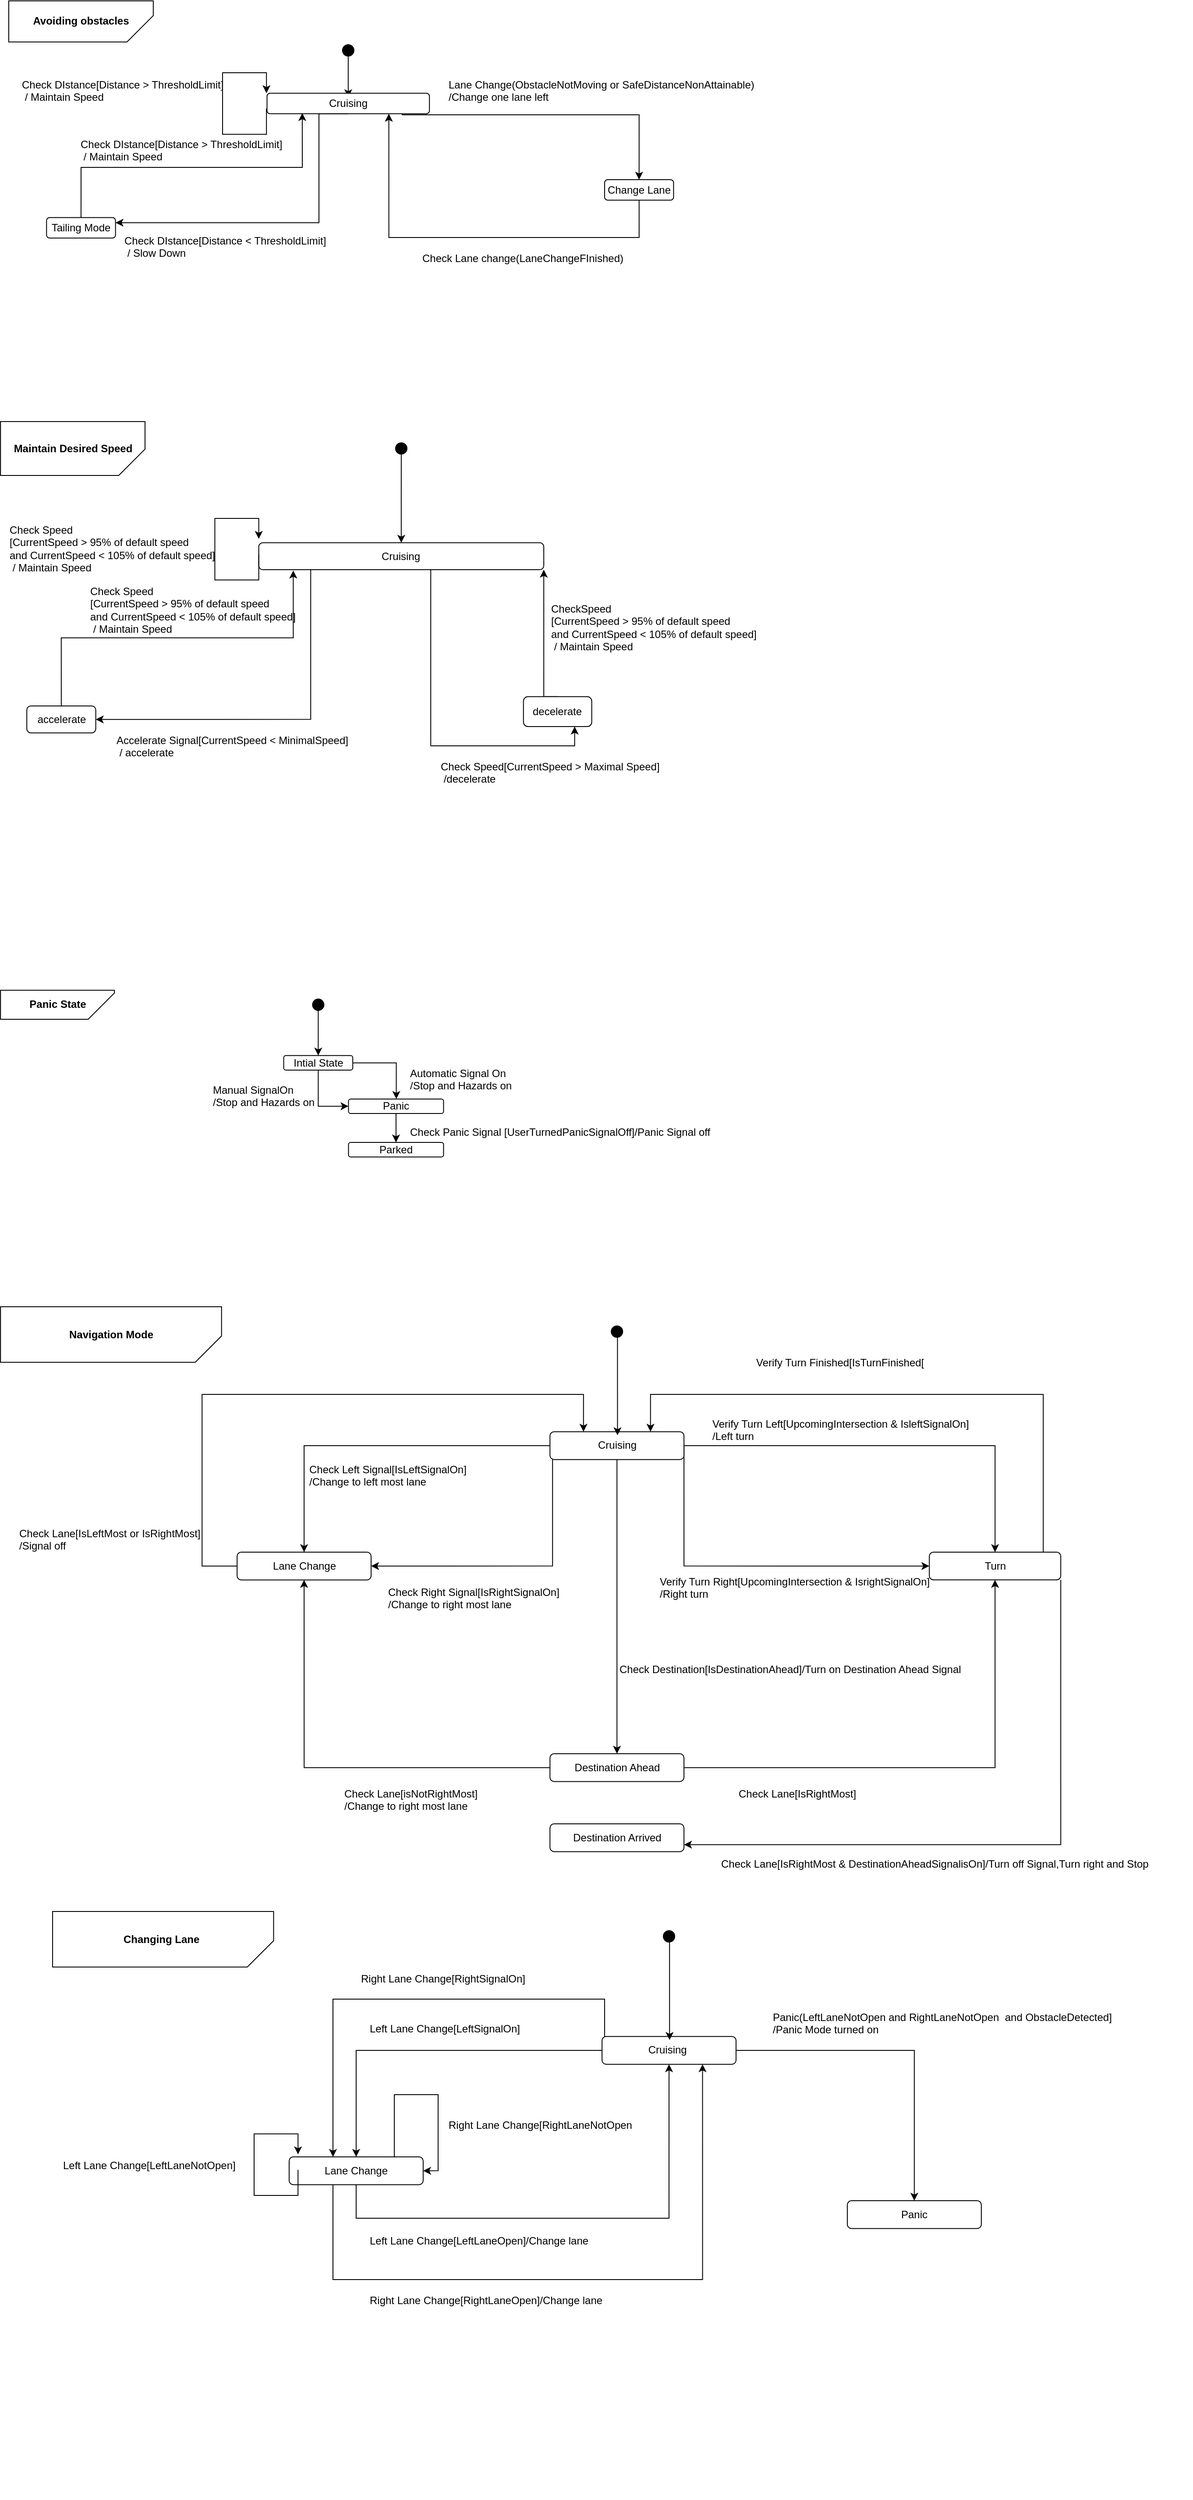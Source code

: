 <mxfile version="12.6.5" type="device"><diagram id="y0PFv6teLc5nAvoXfbdt" name="Page-1"><mxGraphModel dx="5912" dy="822" grid="1" gridSize="10" guides="1" tooltips="1" connect="1" arrows="1" fold="1" page="1" pageScale="1" pageWidth="850" pageHeight="1100" math="0" shadow="0"><root><mxCell id="0"/><mxCell id="1" parent="0"/><mxCell id="CaaASweqVnmhCwz1qeat-1" value="" style="group;fillColor=#FFFFFF;" vertex="1" connectable="0" parent="1"><mxGeometry x="-3649.41" y="1588.88" width="670" height="350" as="geometry"/></mxCell><mxCell id="CaaASweqVnmhCwz1qeat-2" value="&lt;b&gt;Panic State&lt;/b&gt;" style="shape=card;whiteSpace=wrap;html=1;fillColor=#FFFFFF;rotation=0;flipH=1;flipV=1;align=center;" vertex="1" parent="CaaASweqVnmhCwz1qeat-1"><mxGeometry x="0.003" y="-0.003" width="130" height="33.114" as="geometry"/></mxCell><mxCell id="CaaASweqVnmhCwz1qeat-31" value="" style="edgeStyle=orthogonalEdgeStyle;rounded=0;orthogonalLoop=1;jettySize=auto;html=1;entryX=0;entryY=0.5;entryDx=0;entryDy=0;" edge="1" parent="CaaASweqVnmhCwz1qeat-1" source="CaaASweqVnmhCwz1qeat-5" target="CaaASweqVnmhCwz1qeat-28"><mxGeometry relative="1" as="geometry"><mxPoint x="260.118" y="141.851" as="targetPoint"/></mxGeometry></mxCell><mxCell id="CaaASweqVnmhCwz1qeat-33" value="" style="edgeStyle=orthogonalEdgeStyle;rounded=0;orthogonalLoop=1;jettySize=auto;html=1;" edge="1" parent="CaaASweqVnmhCwz1qeat-1" source="CaaASweqVnmhCwz1qeat-5" target="CaaASweqVnmhCwz1qeat-28"><mxGeometry relative="1" as="geometry"><mxPoint x="465.059" y="82.783" as="targetPoint"/><Array as="points"><mxPoint x="451.659" y="82.93"/></Array></mxGeometry></mxCell><mxCell id="CaaASweqVnmhCwz1qeat-5" value="Intial State" style="rounded=1;whiteSpace=wrap;html=1;" vertex="1" parent="CaaASweqVnmhCwz1qeat-1"><mxGeometry x="323.176" y="74.505" width="78.824" height="16.557" as="geometry"/></mxCell><mxCell id="CaaASweqVnmhCwz1qeat-35" value="" style="edgeStyle=orthogonalEdgeStyle;rounded=0;orthogonalLoop=1;jettySize=auto;html=1;" edge="1" parent="CaaASweqVnmhCwz1qeat-1" source="CaaASweqVnmhCwz1qeat-28" target="CaaASweqVnmhCwz1qeat-34"><mxGeometry relative="1" as="geometry"/></mxCell><mxCell id="CaaASweqVnmhCwz1qeat-28" value="Panic" style="rounded=1;whiteSpace=wrap;html=1;" vertex="1" parent="CaaASweqVnmhCwz1qeat-1"><mxGeometry x="397.129" y="124.068" width="108.493" height="16.557" as="geometry"/></mxCell><mxCell id="CaaASweqVnmhCwz1qeat-34" value="Parked" style="rounded=1;whiteSpace=wrap;html=1;" vertex="1" parent="CaaASweqVnmhCwz1qeat-1"><mxGeometry x="397.129" y="173.632" width="108.493" height="16.557" as="geometry"/></mxCell><mxCell id="CaaASweqVnmhCwz1qeat-23" value="Automatic Signal On&lt;br&gt;/Stop and Hazards on" style="text;html=1;rotation=0;" vertex="1" parent="CaaASweqVnmhCwz1qeat-1"><mxGeometry x="465.056" y="80.678" width="179.174" height="19.317" as="geometry"/></mxCell><mxCell id="CaaASweqVnmhCwz1qeat-27" value="Manual SignalOn&lt;br&gt;/Stop and Hazards on" style="text;html=1;rotation=0;" vertex="1" parent="CaaASweqVnmhCwz1qeat-1"><mxGeometry x="240" y="100" width="94.59" height="35.25" as="geometry"/></mxCell><mxCell id="CaaASweqVnmhCwz1qeat-36" value="Check Panic Signal [UserTurnedPanicSignalOff]/Panic Signal off" style="text;html=1;rotation=0;" vertex="1" parent="CaaASweqVnmhCwz1qeat-1"><mxGeometry x="465.059" y="148.53" width="179.174" height="19.317" as="geometry"/></mxCell><mxCell id="CaaASweqVnmhCwz1qeat-44" value="" style="edgeStyle=orthogonalEdgeStyle;rounded=0;orthogonalLoop=1;jettySize=auto;html=1;entryX=0.5;entryY=0;entryDx=0;entryDy=0;" edge="1" parent="CaaASweqVnmhCwz1qeat-1" source="CaaASweqVnmhCwz1qeat-42" target="CaaASweqVnmhCwz1qeat-5"><mxGeometry relative="1" as="geometry"><mxPoint x="309.56" y="10" as="targetPoint"/></mxGeometry></mxCell><mxCell id="CaaASweqVnmhCwz1qeat-42" value="" style="ellipse;whiteSpace=wrap;html=1;aspect=fixed;fillColor=#000000;" vertex="1" parent="CaaASweqVnmhCwz1qeat-1"><mxGeometry x="356.087" y="10.051" width="13.008" height="13.008" as="geometry"/></mxCell><mxCell id="CaaASweqVnmhCwz1qeat-64" value="" style="group;fillColor=#FFFFFF;" vertex="1" connectable="0" parent="1"><mxGeometry x="-3649.41" y="1950" width="1300" height="670" as="geometry"/></mxCell><mxCell id="CaaASweqVnmhCwz1qeat-65" value="&lt;b&gt;Navigation Mode&lt;/b&gt;" style="shape=card;whiteSpace=wrap;html=1;fillColor=#FFFFFF;rotation=0;flipH=1;flipV=1;align=center;" vertex="1" parent="CaaASweqVnmhCwz1qeat-64"><mxGeometry x="0.006" y="-0.006" width="252.239" height="63.39" as="geometry"/></mxCell><mxCell id="CaaASweqVnmhCwz1qeat-80" value="" style="edgeStyle=orthogonalEdgeStyle;rounded=0;orthogonalLoop=1;jettySize=auto;html=1;" edge="1" parent="CaaASweqVnmhCwz1qeat-64" source="CaaASweqVnmhCwz1qeat-68" target="CaaASweqVnmhCwz1qeat-79"><mxGeometry relative="1" as="geometry"/></mxCell><mxCell id="CaaASweqVnmhCwz1qeat-90" value="" style="edgeStyle=orthogonalEdgeStyle;rounded=0;orthogonalLoop=1;jettySize=auto;html=1;" edge="1" parent="CaaASweqVnmhCwz1qeat-64" source="CaaASweqVnmhCwz1qeat-68" target="CaaASweqVnmhCwz1qeat-89"><mxGeometry relative="1" as="geometry"/></mxCell><mxCell id="CaaASweqVnmhCwz1qeat-92" value="" style="edgeStyle=orthogonalEdgeStyle;rounded=0;orthogonalLoop=1;jettySize=auto;html=1;entryX=0;entryY=0.5;entryDx=0;entryDy=0;" edge="1" parent="CaaASweqVnmhCwz1qeat-64" source="CaaASweqVnmhCwz1qeat-68" target="CaaASweqVnmhCwz1qeat-89"><mxGeometry relative="1" as="geometry"><mxPoint x="703.529" y="254.318" as="targetPoint"/><Array as="points"><mxPoint x="780" y="296"/></Array></mxGeometry></mxCell><mxCell id="CaaASweqVnmhCwz1qeat-103" value="" style="edgeStyle=orthogonalEdgeStyle;rounded=0;orthogonalLoop=1;jettySize=auto;html=1;" edge="1" parent="CaaASweqVnmhCwz1qeat-64" source="CaaASweqVnmhCwz1qeat-68" target="CaaASweqVnmhCwz1qeat-102"><mxGeometry relative="1" as="geometry"/></mxCell><mxCell id="CaaASweqVnmhCwz1qeat-68" value="Cruising" style="rounded=1;whiteSpace=wrap;html=1;" vertex="1" parent="CaaASweqVnmhCwz1qeat-64"><mxGeometry x="627.059" y="142.623" width="152.941" height="31.695" as="geometry"/></mxCell><mxCell id="CaaASweqVnmhCwz1qeat-105" value="" style="edgeStyle=orthogonalEdgeStyle;rounded=0;orthogonalLoop=1;jettySize=auto;html=1;entryX=0.5;entryY=1;entryDx=0;entryDy=0;" edge="1" parent="CaaASweqVnmhCwz1qeat-64" source="CaaASweqVnmhCwz1qeat-102" target="CaaASweqVnmhCwz1qeat-79"><mxGeometry relative="1" as="geometry"><mxPoint x="547.059" y="525.845" as="targetPoint"/></mxGeometry></mxCell><mxCell id="CaaASweqVnmhCwz1qeat-107" value="" style="edgeStyle=orthogonalEdgeStyle;rounded=0;orthogonalLoop=1;jettySize=auto;html=1;entryX=0.5;entryY=1;entryDx=0;entryDy=0;" edge="1" parent="CaaASweqVnmhCwz1qeat-64" source="CaaASweqVnmhCwz1qeat-102" target="CaaASweqVnmhCwz1qeat-89"><mxGeometry relative="1" as="geometry"><mxPoint x="860" y="525.845" as="targetPoint"/></mxGeometry></mxCell><mxCell id="CaaASweqVnmhCwz1qeat-102" value="Destination Ahead" style="rounded=1;whiteSpace=wrap;html=1;" vertex="1" parent="CaaASweqVnmhCwz1qeat-64"><mxGeometry x="627.059" y="509.998" width="152.941" height="31.695" as="geometry"/></mxCell><mxCell id="CaaASweqVnmhCwz1qeat-96" value="" style="edgeStyle=orthogonalEdgeStyle;rounded=0;orthogonalLoop=1;jettySize=auto;html=1;entryX=0.75;entryY=0;entryDx=0;entryDy=0;" edge="1" parent="CaaASweqVnmhCwz1qeat-64" source="CaaASweqVnmhCwz1qeat-89" target="CaaASweqVnmhCwz1qeat-68"><mxGeometry relative="1" as="geometry"><mxPoint x="1230" y="50" as="targetPoint"/><Array as="points"><mxPoint x="1190" y="100"/><mxPoint x="742" y="100"/></Array></mxGeometry></mxCell><mxCell id="CaaASweqVnmhCwz1qeat-190" value="" style="edgeStyle=orthogonalEdgeStyle;rounded=0;orthogonalLoop=1;jettySize=auto;html=1;entryX=1;entryY=0.75;entryDx=0;entryDy=0;" edge="1" parent="CaaASweqVnmhCwz1qeat-64" source="CaaASweqVnmhCwz1qeat-89" target="CaaASweqVnmhCwz1qeat-188"><mxGeometry relative="1" as="geometry"><mxPoint x="1290" y="295.835" as="targetPoint"/><Array as="points"><mxPoint x="1210" y="614"/></Array></mxGeometry></mxCell><mxCell id="CaaASweqVnmhCwz1qeat-89" value="Turn" style="rounded=1;whiteSpace=wrap;html=1;" vertex="1" parent="CaaASweqVnmhCwz1qeat-64"><mxGeometry x="1060" y="279.99" width="150" height="31.69" as="geometry"/></mxCell><mxCell id="CaaASweqVnmhCwz1qeat-85" value="" style="edgeStyle=orthogonalEdgeStyle;rounded=0;orthogonalLoop=1;jettySize=auto;html=1;entryX=0.25;entryY=0;entryDx=0;entryDy=0;" edge="1" parent="CaaASweqVnmhCwz1qeat-64" source="CaaASweqVnmhCwz1qeat-79" target="CaaASweqVnmhCwz1qeat-68"><mxGeometry relative="1" as="geometry"><mxPoint x="250" y="90" as="targetPoint"/><Array as="points"><mxPoint x="230" y="296"/><mxPoint x="230" y="100"/><mxPoint x="665" y="100"/></Array></mxGeometry></mxCell><mxCell id="CaaASweqVnmhCwz1qeat-79" value="Lane Change" style="rounded=1;whiteSpace=wrap;html=1;" vertex="1" parent="CaaASweqVnmhCwz1qeat-64"><mxGeometry x="269.999" y="279.998" width="152.941" height="31.695" as="geometry"/></mxCell><mxCell id="CaaASweqVnmhCwz1qeat-81" style="edgeStyle=orthogonalEdgeStyle;rounded=0;orthogonalLoop=1;jettySize=auto;html=1;entryX=1;entryY=0.5;entryDx=0;entryDy=0;" edge="1" parent="CaaASweqVnmhCwz1qeat-64" source="CaaASweqVnmhCwz1qeat-68" target="CaaASweqVnmhCwz1qeat-79"><mxGeometry relative="1" as="geometry"><mxPoint x="703.529" y="340" as="targetPoint"/><Array as="points"><mxPoint x="630" y="296"/></Array></mxGeometry></mxCell><mxCell id="CaaASweqVnmhCwz1qeat-86" value="Check Lane[IsLeftMost or IsRightMost]&lt;br&gt;/Signal off" style="text;html=1;rotation=0;" vertex="1" parent="CaaASweqVnmhCwz1qeat-64"><mxGeometry x="19.41" y="244.75" width="200" height="35.25" as="geometry"/></mxCell><mxCell id="CaaASweqVnmhCwz1qeat-87" value="Check Left Signal[IsLeftSignalOn]&lt;br&gt;/Change to left most lane" style="text;html=1;rotation=0;" vertex="1" parent="CaaASweqVnmhCwz1qeat-64"><mxGeometry x="350" y="172.0" width="200" height="35.25" as="geometry"/></mxCell><mxCell id="CaaASweqVnmhCwz1qeat-88" value="Check Right Signal[IsRightSignalOn]&lt;br&gt;/Change to right most lane" style="text;html=1;rotation=0;" vertex="1" parent="CaaASweqVnmhCwz1qeat-64"><mxGeometry x="440" y="311.69" width="200" height="35.25" as="geometry"/></mxCell><mxCell id="CaaASweqVnmhCwz1qeat-93" value="Verify Turn Left[UpcomingIntersection &amp;amp; IsleftSignalOn]&lt;br&gt;/Left turn" style="text;html=1;rotation=0;" vertex="1" parent="CaaASweqVnmhCwz1qeat-64"><mxGeometry x="810" y="120" width="200" height="35.25" as="geometry"/></mxCell><mxCell id="CaaASweqVnmhCwz1qeat-94" value="Verify Turn Right[UpcomingIntersection &amp;amp; IsrightSignalOn]&lt;br&gt;/Right turn" style="text;html=1;rotation=0;" vertex="1" parent="CaaASweqVnmhCwz1qeat-64"><mxGeometry x="750" y="300" width="200" height="35.25" as="geometry"/></mxCell><mxCell id="CaaASweqVnmhCwz1qeat-97" value="Verify Turn Finished[IsTurnFinished[" style="text;html=1;rotation=0;" vertex="1" parent="CaaASweqVnmhCwz1qeat-64"><mxGeometry x="860" y="50" width="200" height="35.25" as="geometry"/></mxCell><mxCell id="CaaASweqVnmhCwz1qeat-185" value="Check Lane[IsRightMost]" style="text;html=1;rotation=0;" vertex="1" parent="CaaASweqVnmhCwz1qeat-64"><mxGeometry x="840" y="541.69" width="200" height="35.25" as="geometry"/></mxCell><mxCell id="CaaASweqVnmhCwz1qeat-186" value="Check Destination[IsDestinationAhead]/Turn on Destination Ahead Signal" style="text;html=1;rotation=0;" vertex="1" parent="CaaASweqVnmhCwz1qeat-64"><mxGeometry x="703.92" y="400" width="200" height="35.25" as="geometry"/></mxCell><mxCell id="CaaASweqVnmhCwz1qeat-187" value="Check Lane[isNotRightMost]&lt;br&gt;/Change to right most lane&amp;nbsp;" style="text;html=1;rotation=0;" vertex="1" parent="CaaASweqVnmhCwz1qeat-64"><mxGeometry x="390" y="541.69" width="200" height="35.25" as="geometry"/></mxCell><mxCell id="CaaASweqVnmhCwz1qeat-188" value="Destination Arrived" style="rounded=1;whiteSpace=wrap;html=1;" vertex="1" parent="CaaASweqVnmhCwz1qeat-64"><mxGeometry x="627.059" y="589.998" width="152.941" height="31.695" as="geometry"/></mxCell><mxCell id="CaaASweqVnmhCwz1qeat-191" value="Check Lane[IsRightMost &amp;amp; DestinationAheadSignalisOn]/Turn off Signal,Turn right and Stop" style="text;html=1;rotation=0;" vertex="1" parent="CaaASweqVnmhCwz1qeat-64"><mxGeometry x="820" y="621.69" width="200" height="35.25" as="geometry"/></mxCell><mxCell id="CaaASweqVnmhCwz1qeat-268" value="" style="edgeStyle=orthogonalEdgeStyle;rounded=0;orthogonalLoop=1;jettySize=auto;html=1;entryX=0.464;entryY=0.043;entryDx=0;entryDy=0;entryPerimeter=0;" edge="1" parent="CaaASweqVnmhCwz1qeat-64" source="CaaASweqVnmhCwz1qeat-269"><mxGeometry relative="1" as="geometry"><mxPoint x="704.134" y="146.626" as="targetPoint"/><Array as="points"><mxPoint x="704.11" y="89.64"/></Array></mxGeometry></mxCell><mxCell id="CaaASweqVnmhCwz1qeat-269" value="" style="ellipse;whiteSpace=wrap;html=1;aspect=fixed;fillColor=#000000;" vertex="1" parent="CaaASweqVnmhCwz1qeat-64"><mxGeometry x="697.026" y="21.881" width="13.008" height="13.008" as="geometry"/></mxCell><mxCell id="CaaASweqVnmhCwz1qeat-192" value="" style="group;fillColor=#FFFFFF;" vertex="1" connectable="0" parent="1"><mxGeometry x="-3640" y="460" width="850" height="480" as="geometry"/></mxCell><mxCell id="CaaASweqVnmhCwz1qeat-193" value="&lt;b&gt;Avoiding obstacles&lt;/b&gt;" style="shape=card;whiteSpace=wrap;html=1;fillColor=#FFFFFF;rotation=0;flipH=1;flipV=1;align=center;" vertex="1" parent="CaaASweqVnmhCwz1qeat-192"><mxGeometry x="0.004" y="-0.005" width="164.925" height="46.829" as="geometry"/></mxCell><mxCell id="CaaASweqVnmhCwz1qeat-194" value="" style="edgeStyle=orthogonalEdgeStyle;rounded=0;orthogonalLoop=1;jettySize=auto;html=1;entryX=0.5;entryY=0.198;entryDx=0;entryDy=0;entryPerimeter=0;" edge="1" parent="CaaASweqVnmhCwz1qeat-192" source="CaaASweqVnmhCwz1qeat-195" target="CaaASweqVnmhCwz1qeat-198"><mxGeometry relative="1" as="geometry"><mxPoint x="387.411" y="143.005" as="targetPoint"/></mxGeometry></mxCell><mxCell id="CaaASweqVnmhCwz1qeat-195" value="" style="ellipse;whiteSpace=wrap;html=1;aspect=fixed;fillColor=#000000;" vertex="1" parent="CaaASweqVnmhCwz1qeat-192"><mxGeometry x="380.907" y="49.997" width="13.008" height="13.008" as="geometry"/></mxCell><mxCell id="CaaASweqVnmhCwz1qeat-196" style="edgeStyle=orthogonalEdgeStyle;rounded=0;orthogonalLoop=1;jettySize=auto;html=1;exitX=0.5;exitY=1;exitDx=0;exitDy=0;entryX=1;entryY=0.25;entryDx=0;entryDy=0;" edge="1" parent="CaaASweqVnmhCwz1qeat-192" source="CaaASweqVnmhCwz1qeat-198" target="CaaASweqVnmhCwz1qeat-202"><mxGeometry relative="1" as="geometry"><Array as="points"><mxPoint x="354" y="129"/><mxPoint x="354" y="253"/></Array></mxGeometry></mxCell><mxCell id="CaaASweqVnmhCwz1qeat-197" style="edgeStyle=orthogonalEdgeStyle;rounded=0;orthogonalLoop=1;jettySize=auto;html=1;exitX=1;exitY=0.75;exitDx=0;exitDy=0;entryX=0.5;entryY=0;entryDx=0;entryDy=0;" edge="1" parent="CaaASweqVnmhCwz1qeat-192" source="CaaASweqVnmhCwz1qeat-198" target="CaaASweqVnmhCwz1qeat-206"><mxGeometry relative="1" as="geometry"><Array as="points"><mxPoint x="449" y="123"/><mxPoint x="449" y="130"/><mxPoint x="719" y="130"/></Array><mxPoint x="719" y="200" as="targetPoint"/></mxGeometry></mxCell><mxCell id="CaaASweqVnmhCwz1qeat-198" value="Cruising" style="rounded=1;whiteSpace=wrap;html=1;" vertex="1" parent="CaaASweqVnmhCwz1qeat-192"><mxGeometry x="294.73" y="105.36" width="185.363" height="23.412" as="geometry"/></mxCell><mxCell id="CaaASweqVnmhCwz1qeat-199" style="edgeStyle=orthogonalEdgeStyle;rounded=0;orthogonalLoop=1;jettySize=auto;html=1;exitX=0;exitY=0.75;exitDx=0;exitDy=0;entryX=0;entryY=0;entryDx=0;entryDy=0;" edge="1" parent="CaaASweqVnmhCwz1qeat-192"><mxGeometry relative="1" as="geometry"><Array as="points"><mxPoint x="293.46" y="152.195"/><mxPoint x="243.983" y="152.195"/><mxPoint x="243.983" y="81.951"/><mxPoint x="293.46" y="81.951"/></Array><mxPoint x="294.095" y="122.927" as="sourcePoint"/><mxPoint x="294.095" y="105.366" as="targetPoint"/></mxGeometry></mxCell><mxCell id="CaaASweqVnmhCwz1qeat-200" value="Check DIstance[Distance &amp;gt; ThresholdLimit]&lt;br&gt;&amp;nbsp;/ Maintain Speed" style="text;html=1;" vertex="1" parent="CaaASweqVnmhCwz1qeat-192"><mxGeometry x="12.69" y="81.95" width="227.31" height="46.82" as="geometry"/></mxCell><mxCell id="CaaASweqVnmhCwz1qeat-201" style="edgeStyle=orthogonalEdgeStyle;rounded=0;orthogonalLoop=1;jettySize=auto;html=1;exitX=0.5;exitY=0;exitDx=0;exitDy=0;entryX=0.217;entryY=0.967;entryDx=0;entryDy=0;entryPerimeter=0;" edge="1" parent="CaaASweqVnmhCwz1qeat-192" source="CaaASweqVnmhCwz1qeat-202" target="CaaASweqVnmhCwz1qeat-198"><mxGeometry relative="1" as="geometry"><Array as="points"><mxPoint x="83" y="190"/><mxPoint x="335" y="190"/></Array></mxGeometry></mxCell><mxCell id="CaaASweqVnmhCwz1qeat-202" value="Tailing Mode" style="rounded=1;whiteSpace=wrap;html=1;" vertex="1" parent="CaaASweqVnmhCwz1qeat-192"><mxGeometry x="43.119" y="247.21" width="78.704" height="23.412" as="geometry"/></mxCell><mxCell id="CaaASweqVnmhCwz1qeat-203" value="&lt;font style=&quot;font-size: 12px&quot;&gt;Check DIstance[Distance &amp;lt; ThresholdLimit]&lt;br&gt;&amp;nbsp;/ Slow Down&lt;/font&gt;" style="text;html=1;rotation=0;" vertex="1" parent="CaaASweqVnmhCwz1qeat-192"><mxGeometry x="130.001" y="260" width="145.602" height="36" as="geometry"/></mxCell><mxCell id="CaaASweqVnmhCwz1qeat-204" value="&lt;font style=&quot;font-size: 12px&quot;&gt;Check DIstance[Distance &amp;gt; ThresholdLimit]&lt;br&gt;&amp;nbsp;/ Maintain Speed&lt;/font&gt;" style="text;html=1;rotation=0;" vertex="1" parent="CaaASweqVnmhCwz1qeat-192"><mxGeometry x="79.995" y="150" width="149.537" height="36.924" as="geometry"/></mxCell><mxCell id="CaaASweqVnmhCwz1qeat-205" style="edgeStyle=orthogonalEdgeStyle;rounded=0;orthogonalLoop=1;jettySize=auto;html=1;exitX=0.5;exitY=0;exitDx=0;exitDy=0;entryX=0.75;entryY=1;entryDx=0;entryDy=0;" edge="1" parent="CaaASweqVnmhCwz1qeat-192" source="CaaASweqVnmhCwz1qeat-206" target="CaaASweqVnmhCwz1qeat-198"><mxGeometry relative="1" as="geometry"><Array as="points"><mxPoint x="719" y="270"/><mxPoint x="434" y="270"/></Array></mxGeometry></mxCell><mxCell id="CaaASweqVnmhCwz1qeat-206" value="Change Lane" style="rounded=1;whiteSpace=wrap;html=1;" vertex="1" parent="CaaASweqVnmhCwz1qeat-192"><mxGeometry x="680.004" y="204" width="78.704" height="23.412" as="geometry"/></mxCell><mxCell id="CaaASweqVnmhCwz1qeat-207" value="Check Lane change(LaneChangeFInished)&amp;nbsp;" style="text;html=1;rotation=0;" vertex="1" parent="CaaASweqVnmhCwz1qeat-192"><mxGeometry x="469.996" y="280" width="145.602" height="36" as="geometry"/></mxCell><mxCell id="CaaASweqVnmhCwz1qeat-208" value="Lane Change(ObstacleNotMoving or SafeDistanceNonAttainable)&lt;br&gt;/Change one lane left" style="text;html=1;rotation=0;" vertex="1" parent="CaaASweqVnmhCwz1qeat-192"><mxGeometry x="499.997" y="81.95" width="271.528" height="36.92" as="geometry"/></mxCell><mxCell id="CaaASweqVnmhCwz1qeat-209" value="" style="group;fillColor=#FFFFFF;" vertex="1" connectable="0" parent="1"><mxGeometry x="-3649.41" y="940" width="850" height="646.193" as="geometry"/></mxCell><mxCell id="CaaASweqVnmhCwz1qeat-210" value="&lt;b&gt;Maintain Desired Speed&lt;/b&gt;" style="shape=card;whiteSpace=wrap;html=1;fillColor=#FFFFFF;rotation=0;flipH=1;flipV=1;align=center;" vertex="1" parent="CaaASweqVnmhCwz1qeat-209"><mxGeometry x="0.004" y="-0.006" width="164.925" height="61.463" as="geometry"/></mxCell><mxCell id="CaaASweqVnmhCwz1qeat-211" value="" style="edgeStyle=orthogonalEdgeStyle;rounded=0;orthogonalLoop=1;jettySize=auto;html=1;entryX=0.5;entryY=0;entryDx=0;entryDy=0;" edge="1" parent="CaaASweqVnmhCwz1qeat-209" source="CaaASweqVnmhCwz1qeat-212" target="CaaASweqVnmhCwz1qeat-215"><mxGeometry relative="1" as="geometry"><mxPoint x="457.361" y="117.23" as="targetPoint"/></mxGeometry></mxCell><mxCell id="CaaASweqVnmhCwz1qeat-212" value="" style="ellipse;whiteSpace=wrap;html=1;aspect=fixed;fillColor=#000000;" vertex="1" parent="CaaASweqVnmhCwz1qeat-209"><mxGeometry x="450.857" y="24.221" width="13.008" height="13.008" as="geometry"/></mxCell><mxCell id="CaaASweqVnmhCwz1qeat-213" style="edgeStyle=orthogonalEdgeStyle;rounded=0;orthogonalLoop=1;jettySize=auto;html=1;exitX=0.25;exitY=1;exitDx=0;exitDy=0;entryX=1;entryY=0.5;entryDx=0;entryDy=0;" edge="1" parent="CaaASweqVnmhCwz1qeat-209" source="CaaASweqVnmhCwz1qeat-215" target="CaaASweqVnmhCwz1qeat-217"><mxGeometry relative="1" as="geometry"><Array as="points"><mxPoint x="354" y="169"/><mxPoint x="354" y="340"/></Array></mxGeometry></mxCell><mxCell id="CaaASweqVnmhCwz1qeat-214" style="edgeStyle=orthogonalEdgeStyle;rounded=0;orthogonalLoop=1;jettySize=auto;html=1;exitX=0.75;exitY=1;exitDx=0;exitDy=0;entryX=0.75;entryY=1;entryDx=0;entryDy=0;" edge="1" parent="CaaASweqVnmhCwz1qeat-209" source="CaaASweqVnmhCwz1qeat-215" target="CaaASweqVnmhCwz1qeat-221"><mxGeometry relative="1" as="geometry"><Array as="points"><mxPoint x="491" y="169"/><mxPoint x="491" y="370"/><mxPoint x="655" y="370"/></Array><mxPoint x="779" y="380" as="targetPoint"/></mxGeometry></mxCell><mxCell id="CaaASweqVnmhCwz1qeat-215" value="Cruising" style="rounded=1;whiteSpace=wrap;html=1;" vertex="1" parent="CaaASweqVnmhCwz1qeat-209"><mxGeometry x="294.73" y="138.29" width="325.27" height="30.73" as="geometry"/></mxCell><mxCell id="CaaASweqVnmhCwz1qeat-216" style="edgeStyle=orthogonalEdgeStyle;rounded=0;orthogonalLoop=1;jettySize=auto;html=1;exitX=0.5;exitY=0;exitDx=0;exitDy=0;entryX=0.121;entryY=1.032;entryDx=0;entryDy=0;entryPerimeter=0;" edge="1" parent="CaaASweqVnmhCwz1qeat-209" source="CaaASweqVnmhCwz1qeat-217" target="CaaASweqVnmhCwz1qeat-215"><mxGeometry relative="1" as="geometry"/></mxCell><mxCell id="CaaASweqVnmhCwz1qeat-217" value="accelerate" style="rounded=1;whiteSpace=wrap;html=1;" vertex="1" parent="CaaASweqVnmhCwz1qeat-209"><mxGeometry x="29.999" y="324.47" width="78.704" height="30.728" as="geometry"/></mxCell><mxCell id="CaaASweqVnmhCwz1qeat-218" value="&lt;font style=&quot;font-size: 12px&quot;&gt;Accelerate Signal[CurrentSpeed &amp;lt; MinimalSpeed]&lt;br&gt;&amp;nbsp;/ accelerate&lt;/font&gt;" style="text;html=1;rotation=0;" vertex="1" parent="CaaASweqVnmhCwz1qeat-209"><mxGeometry x="130.001" y="349.998" width="145.602" height="47.25" as="geometry"/></mxCell><mxCell id="CaaASweqVnmhCwz1qeat-219" value="Check Speed&lt;br&gt;[CurrentSpeed &amp;gt; 95% of default speed&lt;br&gt;and CurrentSpeed &amp;lt; 105% of default speed]&lt;br&gt;&amp;nbsp;/ Maintain Speed" style="text;html=1;rotation=0;" vertex="1" parent="CaaASweqVnmhCwz1qeat-209"><mxGeometry x="99.995" y="180" width="149.537" height="48.463" as="geometry"/></mxCell><mxCell id="CaaASweqVnmhCwz1qeat-220" style="edgeStyle=orthogonalEdgeStyle;rounded=0;orthogonalLoop=1;jettySize=auto;html=1;exitX=0.5;exitY=0;exitDx=0;exitDy=0;" edge="1" parent="CaaASweqVnmhCwz1qeat-209" source="CaaASweqVnmhCwz1qeat-221" target="CaaASweqVnmhCwz1qeat-215"><mxGeometry relative="1" as="geometry"><Array as="points"><mxPoint x="620" y="314"/></Array></mxGeometry></mxCell><mxCell id="CaaASweqVnmhCwz1qeat-221" value="&lt;span style=&quot;text-align: left ; white-space: nowrap&quot;&gt;decelerate&lt;/span&gt;" style="rounded=1;whiteSpace=wrap;html=1;" vertex="1" parent="CaaASweqVnmhCwz1qeat-209"><mxGeometry x="596.79" y="313.92" width="77.94" height="34.08" as="geometry"/></mxCell><mxCell id="CaaASweqVnmhCwz1qeat-222" value="CheckSpeed&lt;br&gt;[CurrentSpeed &amp;gt; 95% of default speed&lt;br&gt;and CurrentSpeed &amp;lt; 105% of default speed]&lt;br&gt;&amp;nbsp;/ Maintain Speed" style="text;html=1;rotation=0;" vertex="1" parent="CaaASweqVnmhCwz1qeat-209"><mxGeometry x="625.926" y="200.004" width="145.602" height="47.25" as="geometry"/></mxCell><mxCell id="CaaASweqVnmhCwz1qeat-223" value="Check Speed[CurrentSpeed &amp;gt; Maximal Speed]&lt;br&gt;&amp;nbsp;/decelerate" style="text;html=1;rotation=0;" vertex="1" parent="CaaASweqVnmhCwz1qeat-209"><mxGeometry x="499.997" y="379.996" width="271.528" height="48.458" as="geometry"/></mxCell><mxCell id="CaaASweqVnmhCwz1qeat-224" style="edgeStyle=orthogonalEdgeStyle;rounded=0;orthogonalLoop=1;jettySize=auto;html=1;exitX=0;exitY=0.75;exitDx=0;exitDy=0;entryX=0;entryY=0;entryDx=0;entryDy=0;" edge="1" parent="CaaASweqVnmhCwz1qeat-209"><mxGeometry relative="1" as="geometry"><Array as="points"><mxPoint x="294.1" y="180.735"/><mxPoint x="244.623" y="180.735"/><mxPoint x="244.623" y="110.491"/><mxPoint x="294.1" y="110.491"/></Array><mxPoint x="294.735" y="151.467" as="sourcePoint"/><mxPoint x="294.735" y="133.906" as="targetPoint"/></mxGeometry></mxCell><mxCell id="CaaASweqVnmhCwz1qeat-225" value="Check Speed&lt;br&gt;[CurrentSpeed &amp;gt; 95% of default speed&lt;br&gt;and CurrentSpeed &amp;lt; 105% of default speed]&lt;br&gt;&amp;nbsp;/ Maintain Speed" style="text;html=1;rotation=0;" vertex="1" parent="CaaASweqVnmhCwz1qeat-209"><mxGeometry x="8.0" y="110.0" width="227.31" height="46.82" as="geometry"/></mxCell><mxCell id="CaaASweqVnmhCwz1qeat-299" value="" style="group;fillColor=#FFFFFF;" vertex="1" connectable="0" parent="1"><mxGeometry x="-3590" y="2640" width="1300" height="670" as="geometry"/></mxCell><mxCell id="CaaASweqVnmhCwz1qeat-300" value="&lt;b&gt;Changing Lane&amp;nbsp;&lt;/b&gt;" style="shape=card;whiteSpace=wrap;html=1;fillColor=#FFFFFF;rotation=0;flipH=1;flipV=1;align=center;" vertex="1" parent="CaaASweqVnmhCwz1qeat-299"><mxGeometry x="0.006" y="-0.006" width="252.239" height="63.39" as="geometry"/></mxCell><mxCell id="CaaASweqVnmhCwz1qeat-301" value="" style="edgeStyle=orthogonalEdgeStyle;rounded=0;orthogonalLoop=1;jettySize=auto;html=1;" edge="1" parent="CaaASweqVnmhCwz1qeat-299" source="CaaASweqVnmhCwz1qeat-305" target="CaaASweqVnmhCwz1qeat-313"><mxGeometry relative="1" as="geometry"/></mxCell><mxCell id="CaaASweqVnmhCwz1qeat-304" value="" style="edgeStyle=orthogonalEdgeStyle;rounded=0;orthogonalLoop=1;jettySize=auto;html=1;" edge="1" parent="CaaASweqVnmhCwz1qeat-299" source="CaaASweqVnmhCwz1qeat-305" target="CaaASweqVnmhCwz1qeat-308"><mxGeometry relative="1" as="geometry"/></mxCell><mxCell id="CaaASweqVnmhCwz1qeat-305" value="Cruising&amp;nbsp;" style="rounded=1;whiteSpace=wrap;html=1;" vertex="1" parent="CaaASweqVnmhCwz1qeat-299"><mxGeometry x="627.059" y="142.623" width="152.941" height="31.695" as="geometry"/></mxCell><mxCell id="CaaASweqVnmhCwz1qeat-308" value="Panic" style="rounded=1;whiteSpace=wrap;html=1;" vertex="1" parent="CaaASweqVnmhCwz1qeat-299"><mxGeometry x="906.999" y="329.998" width="152.941" height="31.695" as="geometry"/></mxCell><mxCell id="CaaASweqVnmhCwz1qeat-334" value="" style="edgeStyle=orthogonalEdgeStyle;rounded=0;orthogonalLoop=1;jettySize=auto;html=1;entryX=0.5;entryY=1;entryDx=0;entryDy=0;" edge="1" parent="CaaASweqVnmhCwz1qeat-299" source="CaaASweqVnmhCwz1qeat-313" target="CaaASweqVnmhCwz1qeat-305"><mxGeometry relative="1" as="geometry"><mxPoint x="720" y="420" as="targetPoint"/><Array as="points"><mxPoint x="347" y="350"/><mxPoint x="704" y="350"/></Array></mxGeometry></mxCell><mxCell id="CaaASweqVnmhCwz1qeat-344" value="" style="edgeStyle=orthogonalEdgeStyle;rounded=0;orthogonalLoop=1;jettySize=auto;html=1;entryX=0.75;entryY=1;entryDx=0;entryDy=0;" edge="1" parent="CaaASweqVnmhCwz1qeat-299" source="CaaASweqVnmhCwz1qeat-313" target="CaaASweqVnmhCwz1qeat-305"><mxGeometry relative="1" as="geometry"><Array as="points"><mxPoint x="320" y="420"/><mxPoint x="742" y="420"/></Array></mxGeometry></mxCell><mxCell id="CaaASweqVnmhCwz1qeat-313" value="Lane Change" style="rounded=1;whiteSpace=wrap;html=1;" vertex="1" parent="CaaASweqVnmhCwz1qeat-299"><mxGeometry x="269.999" y="279.998" width="152.941" height="31.695" as="geometry"/></mxCell><mxCell id="CaaASweqVnmhCwz1qeat-314" style="edgeStyle=orthogonalEdgeStyle;rounded=0;orthogonalLoop=1;jettySize=auto;html=1;" edge="1" parent="CaaASweqVnmhCwz1qeat-299" source="CaaASweqVnmhCwz1qeat-305"><mxGeometry relative="1" as="geometry"><mxPoint x="320" y="280" as="targetPoint"/><Array as="points"><mxPoint x="630" y="100"/><mxPoint x="320" y="100"/><mxPoint x="320" y="280"/></Array></mxGeometry></mxCell><mxCell id="CaaASweqVnmhCwz1qeat-326" value="" style="edgeStyle=orthogonalEdgeStyle;rounded=0;orthogonalLoop=1;jettySize=auto;html=1;entryX=0.464;entryY=0.043;entryDx=0;entryDy=0;entryPerimeter=0;" edge="1" parent="CaaASweqVnmhCwz1qeat-299" source="CaaASweqVnmhCwz1qeat-327"><mxGeometry relative="1" as="geometry"><mxPoint x="704.134" y="146.626" as="targetPoint"/><Array as="points"><mxPoint x="704.11" y="89.64"/></Array></mxGeometry></mxCell><mxCell id="CaaASweqVnmhCwz1qeat-327" value="" style="ellipse;whiteSpace=wrap;html=1;aspect=fixed;fillColor=#000000;" vertex="1" parent="CaaASweqVnmhCwz1qeat-299"><mxGeometry x="697.026" y="21.881" width="13.008" height="13.008" as="geometry"/></mxCell><mxCell id="CaaASweqVnmhCwz1qeat-328" value="Panic(LeftLaneNotOpen and RightLaneNotOpen&amp;nbsp; and ObstacleDetected]&lt;br&gt;/Panic Mode turned on" style="text;html=1;rotation=0;" vertex="1" parent="CaaASweqVnmhCwz1qeat-299"><mxGeometry x="820.0" y="107.37" width="200" height="35.25" as="geometry"/></mxCell><mxCell id="CaaASweqVnmhCwz1qeat-329" value="Left Lane Change[LeftSignalOn]" style="text;html=1;rotation=0;" vertex="1" parent="CaaASweqVnmhCwz1qeat-299"><mxGeometry x="360" y="120" width="200" height="35.25" as="geometry"/></mxCell><mxCell id="CaaASweqVnmhCwz1qeat-330" style="edgeStyle=orthogonalEdgeStyle;rounded=0;orthogonalLoop=1;jettySize=auto;html=1;exitX=0;exitY=0.75;exitDx=0;exitDy=0;entryX=0;entryY=0;entryDx=0;entryDy=0;" edge="1" parent="CaaASweqVnmhCwz1qeat-299"><mxGeometry relative="1" as="geometry"><Array as="points"><mxPoint x="279.49" y="323.965"/><mxPoint x="230.013" y="323.965"/><mxPoint x="230.013" y="253.721"/><mxPoint x="279.49" y="253.721"/></Array><mxPoint x="280.125" y="294.697" as="sourcePoint"/><mxPoint x="280.125" y="277.136" as="targetPoint"/></mxGeometry></mxCell><mxCell id="CaaASweqVnmhCwz1qeat-331" value="Right Lane Change[RightSignalOn]" style="text;html=1;rotation=0;" vertex="1" parent="CaaASweqVnmhCwz1qeat-299"><mxGeometry x="350" y="63.38" width="200" height="35.25" as="geometry"/></mxCell><mxCell id="CaaASweqVnmhCwz1qeat-332" value="Left Lane Change[LeftLaneNotOpen]" style="text;html=1;rotation=0;" vertex="1" parent="CaaASweqVnmhCwz1qeat-299"><mxGeometry x="10.0" y="276.44" width="200" height="35.25" as="geometry"/></mxCell><mxCell id="CaaASweqVnmhCwz1qeat-335" value="Left Lane Change[LeftLaneOpen]/Change lane" style="text;html=1;rotation=0;" vertex="1" parent="CaaASweqVnmhCwz1qeat-299"><mxGeometry x="360" y="361.69" width="200" height="35.25" as="geometry"/></mxCell><mxCell id="CaaASweqVnmhCwz1qeat-337" style="edgeStyle=orthogonalEdgeStyle;rounded=0;orthogonalLoop=1;jettySize=auto;html=1;entryX=1;entryY=0.5;entryDx=0;entryDy=0;" edge="1" parent="CaaASweqVnmhCwz1qeat-299" target="CaaASweqVnmhCwz1qeat-313"><mxGeometry relative="1" as="geometry"><Array as="points"><mxPoint x="390" y="209"/><mxPoint x="440" y="209"/><mxPoint x="440" y="296"/></Array><mxPoint x="390" y="280" as="sourcePoint"/><mxPoint x="440.105" y="232.846" as="targetPoint"/></mxGeometry></mxCell><mxCell id="CaaASweqVnmhCwz1qeat-343" value="Right Lane Change[RightLaneNotOpen" style="text;html=1;rotation=0;" vertex="1" parent="CaaASweqVnmhCwz1qeat-299"><mxGeometry x="450" y="230" width="200" height="35.25" as="geometry"/></mxCell><mxCell id="CaaASweqVnmhCwz1qeat-345" value="Right Lane Change[RightLaneOpen]/Change lane" style="text;html=1;rotation=0;" vertex="1" parent="CaaASweqVnmhCwz1qeat-299"><mxGeometry x="360" y="430.0" width="200" height="35.25" as="geometry"/></mxCell></root></mxGraphModel></diagram></mxfile>